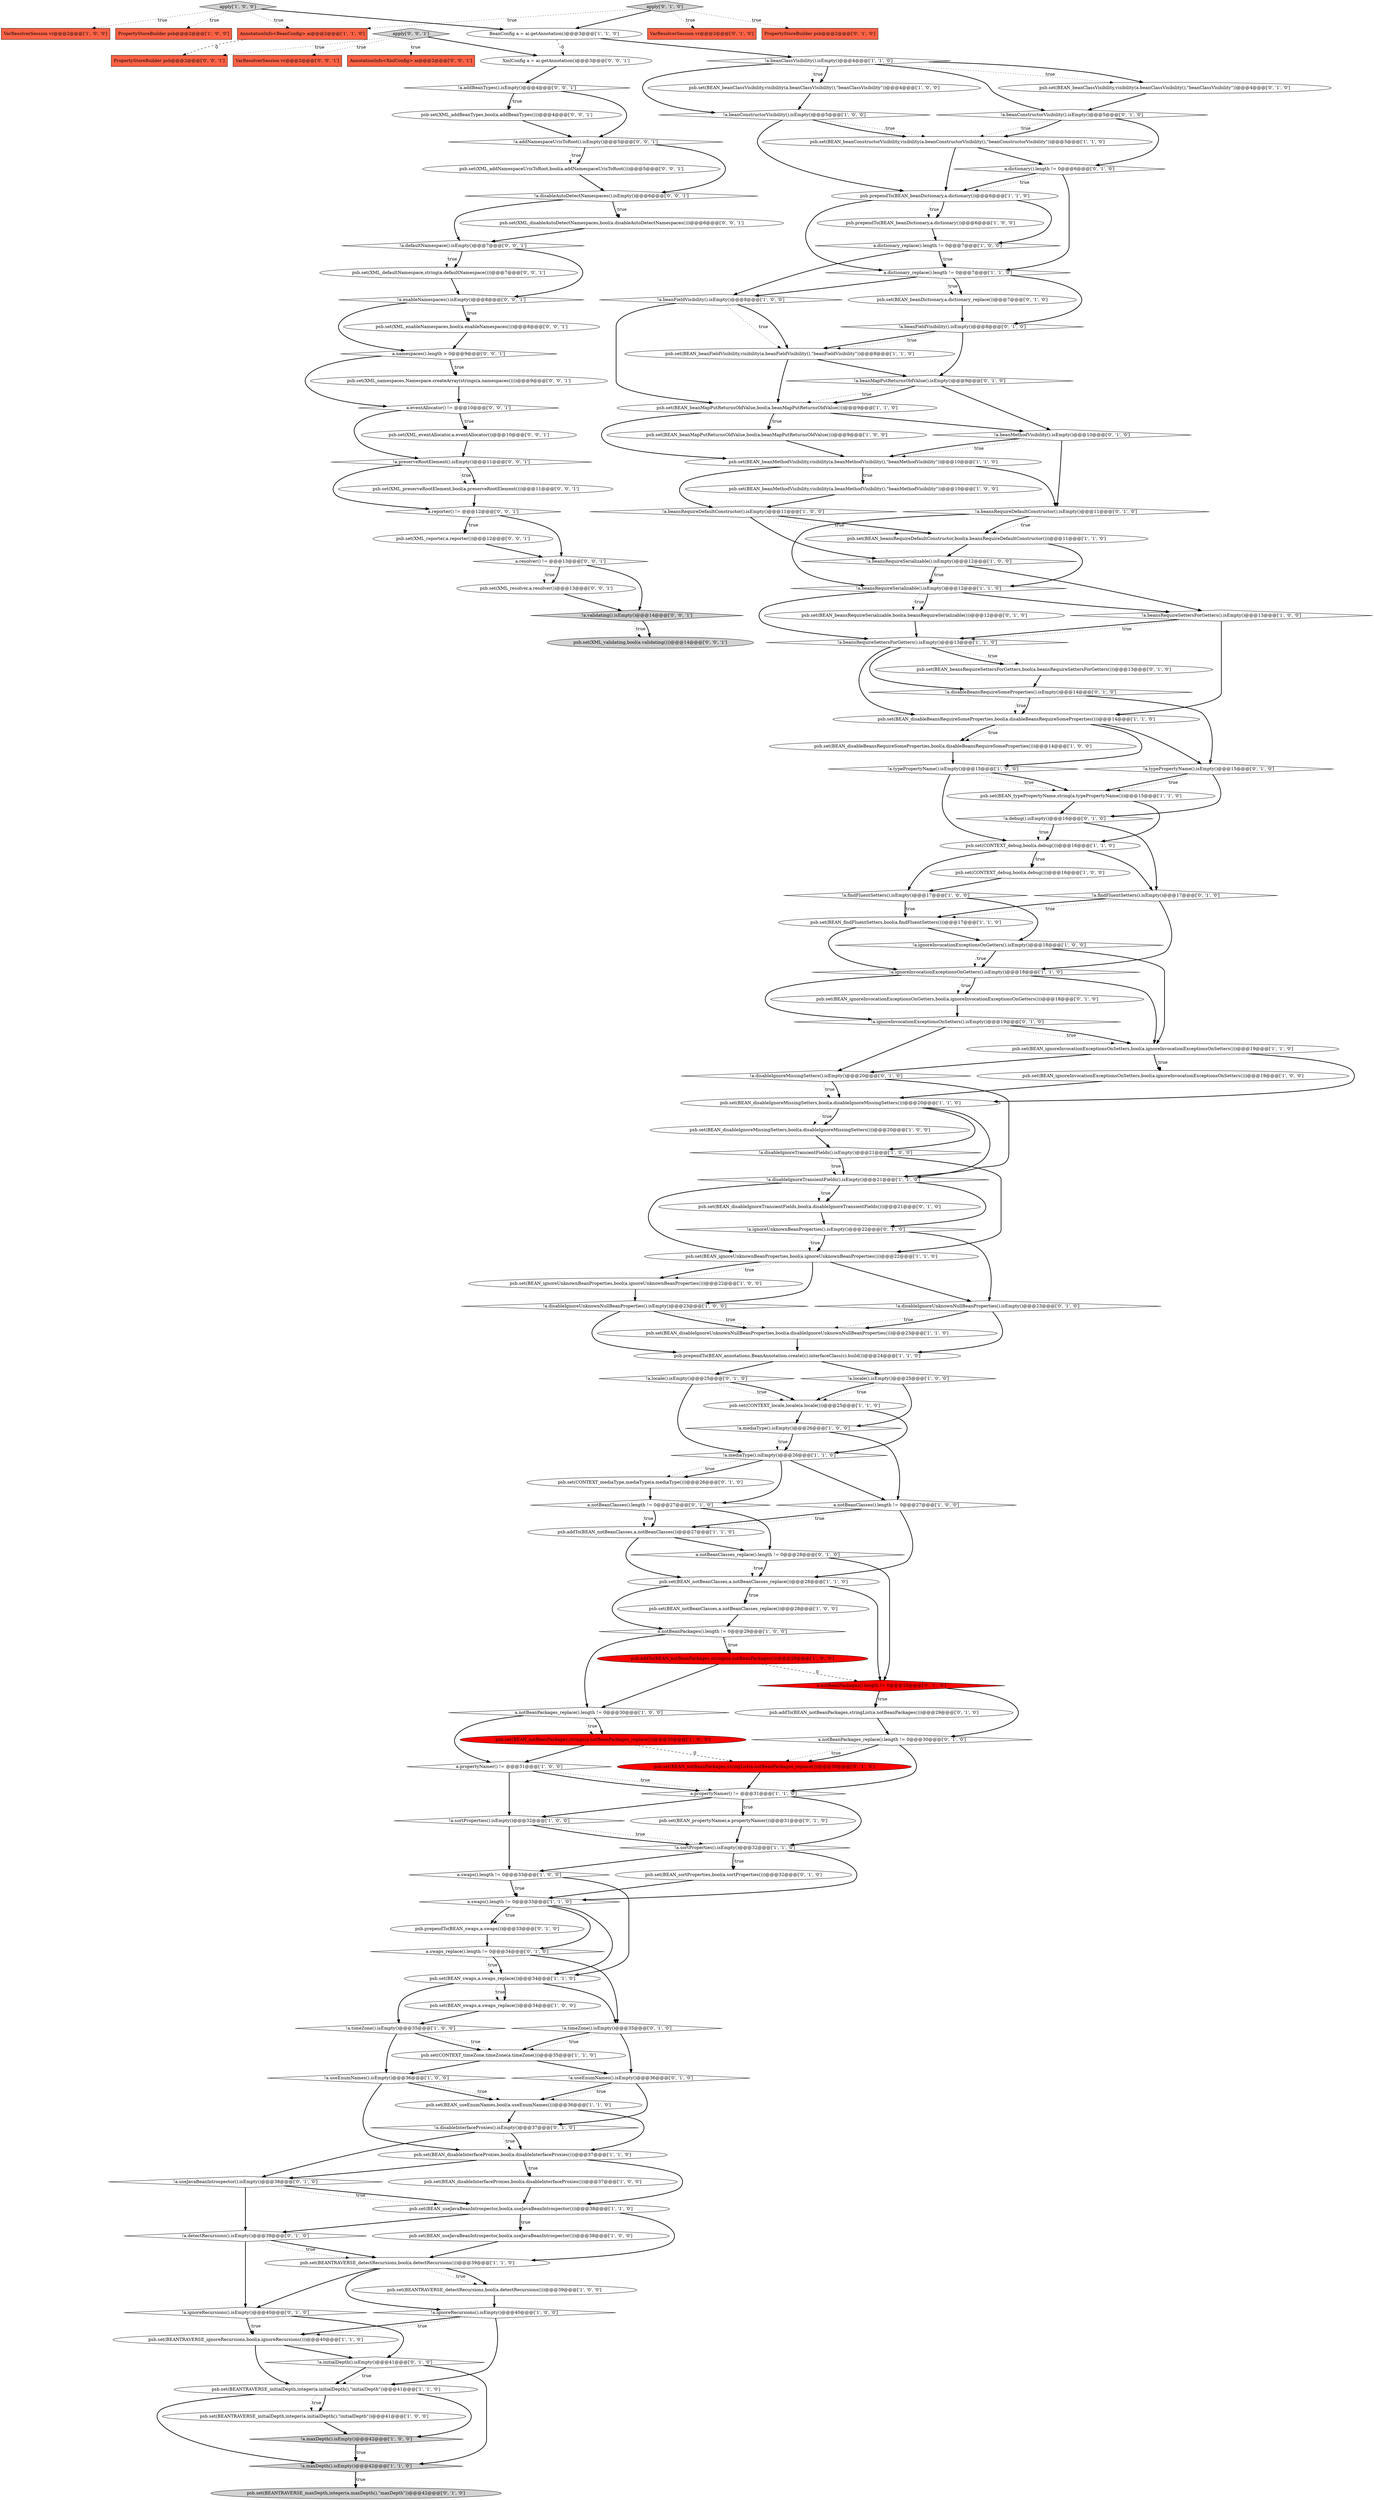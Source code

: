 digraph {
3 [style = filled, label = "!a.beanFieldVisibility().isEmpty()@@@8@@@['1', '0', '0']", fillcolor = white, shape = diamond image = "AAA0AAABBB1BBB"];
10 [style = filled, label = "!a.mediaType().isEmpty()@@@26@@@['1', '0', '0']", fillcolor = white, shape = diamond image = "AAA0AAABBB1BBB"];
115 [style = filled, label = "a.notBeanPackages().length != 0@@@29@@@['0', '1', '0']", fillcolor = red, shape = diamond image = "AAA1AAABBB2BBB"];
20 [style = filled, label = "psb.set(CONTEXT_debug,bool(a.debug()))@@@16@@@['1', '0', '0']", fillcolor = white, shape = ellipse image = "AAA0AAABBB1BBB"];
21 [style = filled, label = "psb.addTo(BEAN_notBeanClasses,a.notBeanClasses())@@@27@@@['1', '1', '0']", fillcolor = white, shape = ellipse image = "AAA0AAABBB1BBB"];
69 [style = filled, label = "psb.set(BEAN_disableIgnoreUnknownNullBeanProperties,bool(a.disableIgnoreUnknownNullBeanProperties()))@@@23@@@['1', '1', '0']", fillcolor = white, shape = ellipse image = "AAA0AAABBB1BBB"];
2 [style = filled, label = "a.dictionary_replace().length != 0@@@7@@@['1', '0', '0']", fillcolor = white, shape = diamond image = "AAA0AAABBB1BBB"];
149 [style = filled, label = "psb.set(XML_eventAllocator,a.eventAllocator())@@@10@@@['0', '0', '1']", fillcolor = white, shape = ellipse image = "AAA0AAABBB3BBB"];
125 [style = filled, label = "a.resolver() != @@@13@@@['0', '0', '1']", fillcolor = white, shape = diamond image = "AAA0AAABBB3BBB"];
51 [style = filled, label = "psb.set(BEAN_useJavaBeanIntrospector,bool(a.useJavaBeanIntrospector()))@@@38@@@['1', '1', '0']", fillcolor = white, shape = ellipse image = "AAA0AAABBB1BBB"];
127 [style = filled, label = "a.eventAllocator() != @@@10@@@['0', '0', '1']", fillcolor = white, shape = diamond image = "AAA0AAABBB3BBB"];
81 [style = filled, label = "!a.beansRequireSerializable().isEmpty()@@@12@@@['1', '1', '0']", fillcolor = white, shape = diamond image = "AAA0AAABBB1BBB"];
112 [style = filled, label = "psb.set(BEAN_beansRequireSerializable,bool(a.beansRequireSerializable()))@@@12@@@['0', '1', '0']", fillcolor = white, shape = ellipse image = "AAA0AAABBB2BBB"];
86 [style = filled, label = "psb.set(BEAN_propertyNamer,a.propertyNamer())@@@31@@@['0', '1', '0']", fillcolor = white, shape = ellipse image = "AAA0AAABBB2BBB"];
110 [style = filled, label = "!a.typePropertyName().isEmpty()@@@15@@@['0', '1', '0']", fillcolor = white, shape = diamond image = "AAA0AAABBB2BBB"];
130 [style = filled, label = "!a.validating().isEmpty()@@@14@@@['0', '0', '1']", fillcolor = lightgray, shape = diamond image = "AAA0AAABBB3BBB"];
113 [style = filled, label = "psb.set(BEAN_ignoreInvocationExceptionsOnGetters,bool(a.ignoreInvocationExceptionsOnGetters()))@@@18@@@['0', '1', '0']", fillcolor = white, shape = ellipse image = "AAA0AAABBB2BBB"];
139 [style = filled, label = "psb.set(XML_validating,bool(a.validating()))@@@14@@@['0', '0', '1']", fillcolor = lightgray, shape = ellipse image = "AAA0AAABBB3BBB"];
85 [style = filled, label = "!a.findFluentSetters().isEmpty()@@@17@@@['0', '1', '0']", fillcolor = white, shape = diamond image = "AAA0AAABBB2BBB"];
30 [style = filled, label = "!a.ignoreInvocationExceptionsOnGetters().isEmpty()@@@18@@@['1', '0', '0']", fillcolor = white, shape = diamond image = "AAA0AAABBB1BBB"];
9 [style = filled, label = "!a.disableIgnoreUnknownNullBeanProperties().isEmpty()@@@23@@@['1', '0', '0']", fillcolor = white, shape = diamond image = "AAA0AAABBB1BBB"];
36 [style = filled, label = "a.propertyNamer() != @@@31@@@['1', '0', '0']", fillcolor = white, shape = diamond image = "AAA0AAABBB1BBB"];
103 [style = filled, label = "!a.ignoreInvocationExceptionsOnSetters().isEmpty()@@@19@@@['0', '1', '0']", fillcolor = white, shape = diamond image = "AAA0AAABBB2BBB"];
83 [style = filled, label = "a.dictionary().length != 0@@@6@@@['0', '1', '0']", fillcolor = white, shape = diamond image = "AAA0AAABBB2BBB"];
67 [style = filled, label = "!a.useEnumNames().isEmpty()@@@36@@@['1', '0', '0']", fillcolor = white, shape = diamond image = "AAA0AAABBB1BBB"];
63 [style = filled, label = "psb.set(CONTEXT_timeZone,timeZone(a.timeZone()))@@@35@@@['1', '1', '0']", fillcolor = white, shape = ellipse image = "AAA0AAABBB1BBB"];
40 [style = filled, label = "psb.set(BEANTRAVERSE_ignoreRecursions,bool(a.ignoreRecursions()))@@@40@@@['1', '1', '0']", fillcolor = white, shape = ellipse image = "AAA0AAABBB1BBB"];
28 [style = filled, label = "psb.set(BEANTRAVERSE_initialDepth,integer(a.initialDepth(),\"initialDepth\"))@@@41@@@['1', '0', '0']", fillcolor = white, shape = ellipse image = "AAA0AAABBB1BBB"];
84 [style = filled, label = "VarResolverSession vr@@@2@@@['0', '1', '0']", fillcolor = tomato, shape = box image = "AAA0AAABBB2BBB"];
1 [style = filled, label = "psb.prependTo(BEAN_beanDictionary,a.dictionary())@@@6@@@['1', '0', '0']", fillcolor = white, shape = ellipse image = "AAA0AAABBB1BBB"];
145 [style = filled, label = "!a.defaultNamespace().isEmpty()@@@7@@@['0', '0', '1']", fillcolor = white, shape = diamond image = "AAA0AAABBB3BBB"];
111 [style = filled, label = "!a.timeZone().isEmpty()@@@35@@@['0', '1', '0']", fillcolor = white, shape = diamond image = "AAA0AAABBB2BBB"];
38 [style = filled, label = "psb.set(BEAN_disableInterfaceProxies,bool(a.disableInterfaceProxies()))@@@37@@@['1', '0', '0']", fillcolor = white, shape = ellipse image = "AAA0AAABBB1BBB"];
128 [style = filled, label = "psb.set(XML_disableAutoDetectNamespaces,bool(a.disableAutoDetectNamespaces()))@@@6@@@['0', '0', '1']", fillcolor = white, shape = ellipse image = "AAA0AAABBB3BBB"];
13 [style = filled, label = "psb.set(BEANTRAVERSE_detectRecursions,bool(a.detectRecursions()))@@@39@@@['1', '0', '0']", fillcolor = white, shape = ellipse image = "AAA0AAABBB1BBB"];
147 [style = filled, label = "psb.set(XML_namespaces,Namespace.createArray(strings(a.namespaces())))@@@9@@@['0', '0', '1']", fillcolor = white, shape = ellipse image = "AAA0AAABBB3BBB"];
8 [style = filled, label = "psb.prependTo(BEAN_beanDictionary,a.dictionary())@@@6@@@['1', '1', '0']", fillcolor = white, shape = ellipse image = "AAA0AAABBB1BBB"];
27 [style = filled, label = "psb.set(BEAN_findFluentSetters,bool(a.findFluentSetters()))@@@17@@@['1', '1', '0']", fillcolor = white, shape = ellipse image = "AAA0AAABBB1BBB"];
5 [style = filled, label = "apply['1', '0', '0']", fillcolor = lightgray, shape = diamond image = "AAA0AAABBB1BBB"];
64 [style = filled, label = "psb.set(BEAN_beanFieldVisibility,visibility(a.beanFieldVisibility(),\"beanFieldVisibility\"))@@@8@@@['1', '1', '0']", fillcolor = white, shape = ellipse image = "AAA0AAABBB1BBB"];
70 [style = filled, label = "psb.set(BEAN_useEnumNames,bool(a.useEnumNames()))@@@36@@@['1', '1', '0']", fillcolor = white, shape = ellipse image = "AAA0AAABBB1BBB"];
144 [style = filled, label = "psb.set(XML_enableNamespaces,bool(a.enableNamespaces()))@@@8@@@['0', '0', '1']", fillcolor = white, shape = ellipse image = "AAA0AAABBB3BBB"];
79 [style = filled, label = "psb.set(BEAN_typePropertyName,string(a.typePropertyName()))@@@15@@@['1', '1', '0']", fillcolor = white, shape = ellipse image = "AAA0AAABBB1BBB"];
57 [style = filled, label = "a.propertyNamer() != @@@31@@@['1', '1', '0']", fillcolor = white, shape = diamond image = "AAA0AAABBB1BBB"];
134 [style = filled, label = "psb.set(XML_reporter,a.reporter())@@@12@@@['0', '0', '1']", fillcolor = white, shape = ellipse image = "AAA0AAABBB3BBB"];
18 [style = filled, label = "!a.ignoreRecursions().isEmpty()@@@40@@@['1', '0', '0']", fillcolor = white, shape = diamond image = "AAA0AAABBB1BBB"];
35 [style = filled, label = "psb.set(CONTEXT_locale,locale(a.locale()))@@@25@@@['1', '1', '0']", fillcolor = white, shape = ellipse image = "AAA0AAABBB1BBB"];
93 [style = filled, label = "psb.set(BEAN_disableIgnoreTransientFields,bool(a.disableIgnoreTransientFields()))@@@21@@@['0', '1', '0']", fillcolor = white, shape = ellipse image = "AAA0AAABBB2BBB"];
148 [style = filled, label = "PropertyStoreBuilder psb@@@2@@@['0', '0', '1']", fillcolor = tomato, shape = box image = "AAA0AAABBB3BBB"];
151 [style = filled, label = "a.namespaces().length > 0@@@9@@@['0', '0', '1']", fillcolor = white, shape = diamond image = "AAA0AAABBB3BBB"];
12 [style = filled, label = "VarResolverSession vr@@@2@@@['1', '0', '0']", fillcolor = tomato, shape = box image = "AAA0AAABBB1BBB"];
29 [style = filled, label = "psb.set(BEAN_ignoreUnknownBeanProperties,bool(a.ignoreUnknownBeanProperties()))@@@22@@@['1', '0', '0']", fillcolor = white, shape = ellipse image = "AAA0AAABBB1BBB"];
52 [style = filled, label = "!a.disableIgnoreTransientFields().isEmpty()@@@21@@@['1', '0', '0']", fillcolor = white, shape = diamond image = "AAA0AAABBB1BBB"];
54 [style = filled, label = "!a.beansRequireSettersForGetters().isEmpty()@@@13@@@['1', '1', '0']", fillcolor = white, shape = diamond image = "AAA0AAABBB1BBB"];
17 [style = filled, label = "psb.set(BEAN_disableBeansRequireSomeProperties,bool(a.disableBeansRequireSomeProperties()))@@@14@@@['1', '1', '0']", fillcolor = white, shape = ellipse image = "AAA0AAABBB1BBB"];
97 [style = filled, label = "!a.beanFieldVisibility().isEmpty()@@@8@@@['0', '1', '0']", fillcolor = white, shape = diamond image = "AAA0AAABBB2BBB"];
33 [style = filled, label = "psb.set(BEAN_useJavaBeanIntrospector,bool(a.useJavaBeanIntrospector()))@@@38@@@['1', '0', '0']", fillcolor = white, shape = ellipse image = "AAA0AAABBB1BBB"];
50 [style = filled, label = "psb.set(BEAN_disableInterfaceProxies,bool(a.disableInterfaceProxies()))@@@37@@@['1', '1', '0']", fillcolor = white, shape = ellipse image = "AAA0AAABBB1BBB"];
24 [style = filled, label = "!a.findFluentSetters().isEmpty()@@@17@@@['1', '0', '0']", fillcolor = white, shape = diamond image = "AAA0AAABBB1BBB"];
138 [style = filled, label = "apply['0', '0', '1']", fillcolor = lightgray, shape = diamond image = "AAA0AAABBB3BBB"];
71 [style = filled, label = "psb.set(BEAN_beanConstructorVisibility,visibility(a.beanConstructorVisibility(),\"beanConstructorVisibility\"))@@@5@@@['1', '1', '0']", fillcolor = white, shape = ellipse image = "AAA0AAABBB1BBB"];
150 [style = filled, label = "a.reporter() != @@@12@@@['0', '0', '1']", fillcolor = white, shape = diamond image = "AAA0AAABBB3BBB"];
73 [style = filled, label = "psb.set(BEAN_disableIgnoreMissingSetters,bool(a.disableIgnoreMissingSetters()))@@@20@@@['1', '1', '0']", fillcolor = white, shape = ellipse image = "AAA0AAABBB1BBB"];
26 [style = filled, label = "!a.locale().isEmpty()@@@25@@@['1', '0', '0']", fillcolor = white, shape = diamond image = "AAA0AAABBB1BBB"];
100 [style = filled, label = "a.notBeanClasses_replace().length != 0@@@28@@@['0', '1', '0']", fillcolor = white, shape = diamond image = "AAA0AAABBB2BBB"];
47 [style = filled, label = "a.swaps().length != 0@@@33@@@['1', '0', '0']", fillcolor = white, shape = diamond image = "AAA0AAABBB1BBB"];
74 [style = filled, label = "psb.set(BEANTRAVERSE_detectRecursions,bool(a.detectRecursions()))@@@39@@@['1', '1', '0']", fillcolor = white, shape = ellipse image = "AAA0AAABBB1BBB"];
78 [style = filled, label = "psb.set(BEAN_beanMethodVisibility,visibility(a.beanMethodVisibility(),\"beanMethodVisibility\"))@@@10@@@['1', '1', '0']", fillcolor = white, shape = ellipse image = "AAA0AAABBB1BBB"];
22 [style = filled, label = "a.notBeanPackages().length != 0@@@29@@@['1', '0', '0']", fillcolor = white, shape = diamond image = "AAA0AAABBB1BBB"];
108 [style = filled, label = "psb.prependTo(BEAN_swaps,a.swaps())@@@33@@@['0', '1', '0']", fillcolor = white, shape = ellipse image = "AAA0AAABBB2BBB"];
91 [style = filled, label = "!a.debug().isEmpty()@@@16@@@['0', '1', '0']", fillcolor = white, shape = diamond image = "AAA0AAABBB2BBB"];
48 [style = filled, label = "BeanConfig a = ai.getAnnotation()@@@3@@@['1', '1', '0']", fillcolor = white, shape = ellipse image = "AAA0AAABBB1BBB"];
140 [style = filled, label = "psb.set(XML_resolver,a.resolver())@@@13@@@['0', '0', '1']", fillcolor = white, shape = ellipse image = "AAA0AAABBB3BBB"];
0 [style = filled, label = "psb.set(BEAN_beanMapPutReturnsOldValue,bool(a.beanMapPutReturnsOldValue()))@@@9@@@['1', '0', '0']", fillcolor = white, shape = ellipse image = "AAA0AAABBB1BBB"];
141 [style = filled, label = "!a.addNamespaceUrisToRoot().isEmpty()@@@5@@@['0', '0', '1']", fillcolor = white, shape = diamond image = "AAA0AAABBB3BBB"];
25 [style = filled, label = "psb.prependTo(BEAN_annotations,BeanAnnotation.create(c).interfaceClass(c).build())@@@24@@@['1', '1', '0']", fillcolor = white, shape = ellipse image = "AAA0AAABBB1BBB"];
104 [style = filled, label = "apply['0', '1', '0']", fillcolor = lightgray, shape = diamond image = "AAA0AAABBB2BBB"];
45 [style = filled, label = "psb.set(BEAN_ignoreInvocationExceptionsOnSetters,bool(a.ignoreInvocationExceptionsOnSetters()))@@@19@@@['1', '1', '0']", fillcolor = white, shape = ellipse image = "AAA0AAABBB1BBB"];
66 [style = filled, label = "!a.maxDepth().isEmpty()@@@42@@@['1', '0', '0']", fillcolor = lightgray, shape = diamond image = "AAA0AAABBB1BBB"];
61 [style = filled, label = "psb.set(BEAN_beanClassVisibility,visibility(a.beanClassVisibility(),\"beanClassVisibility\"))@@@4@@@['1', '0', '0']", fillcolor = white, shape = ellipse image = "AAA0AAABBB1BBB"];
109 [style = filled, label = "psb.set(BEAN_beanDictionary,a.dictionary_replace())@@@7@@@['0', '1', '0']", fillcolor = white, shape = ellipse image = "AAA0AAABBB2BBB"];
122 [style = filled, label = "a.notBeanPackages_replace().length != 0@@@30@@@['0', '1', '0']", fillcolor = white, shape = diamond image = "AAA0AAABBB2BBB"];
92 [style = filled, label = "!a.beanMethodVisibility().isEmpty()@@@10@@@['0', '1', '0']", fillcolor = white, shape = diamond image = "AAA0AAABBB2BBB"];
107 [style = filled, label = "psb.set(CONTEXT_mediaType,mediaType(a.mediaType()))@@@26@@@['0', '1', '0']", fillcolor = white, shape = ellipse image = "AAA0AAABBB2BBB"];
96 [style = filled, label = "!a.disableIgnoreUnknownNullBeanProperties().isEmpty()@@@23@@@['0', '1', '0']", fillcolor = white, shape = diamond image = "AAA0AAABBB2BBB"];
119 [style = filled, label = "!a.useEnumNames().isEmpty()@@@36@@@['0', '1', '0']", fillcolor = white, shape = diamond image = "AAA0AAABBB2BBB"];
32 [style = filled, label = "!a.sortProperties().isEmpty()@@@32@@@['1', '1', '0']", fillcolor = white, shape = diamond image = "AAA0AAABBB1BBB"];
132 [style = filled, label = "!a.addBeanTypes().isEmpty()@@@4@@@['0', '0', '1']", fillcolor = white, shape = diamond image = "AAA0AAABBB3BBB"];
6 [style = filled, label = "psb.set(BEAN_ignoreInvocationExceptionsOnSetters,bool(a.ignoreInvocationExceptionsOnSetters()))@@@19@@@['1', '0', '0']", fillcolor = white, shape = ellipse image = "AAA0AAABBB1BBB"];
62 [style = filled, label = "psb.set(BEAN_notBeanPackages,strings(a.notBeanPackages_replace()))@@@30@@@['1', '0', '0']", fillcolor = red, shape = ellipse image = "AAA1AAABBB1BBB"];
16 [style = filled, label = "psb.set(BEAN_notBeanClasses,a.notBeanClasses_replace())@@@28@@@['1', '0', '0']", fillcolor = white, shape = ellipse image = "AAA0AAABBB1BBB"];
65 [style = filled, label = "!a.disableIgnoreTransientFields().isEmpty()@@@21@@@['1', '1', '0']", fillcolor = white, shape = diamond image = "AAA0AAABBB1BBB"];
98 [style = filled, label = "!a.initialDepth().isEmpty()@@@41@@@['0', '1', '0']", fillcolor = white, shape = diamond image = "AAA0AAABBB2BBB"];
95 [style = filled, label = "!a.disableBeansRequireSomeProperties().isEmpty()@@@14@@@['0', '1', '0']", fillcolor = white, shape = diamond image = "AAA0AAABBB2BBB"];
58 [style = filled, label = "psb.set(BEAN_beanMapPutReturnsOldValue,bool(a.beanMapPutReturnsOldValue()))@@@9@@@['1', '1', '0']", fillcolor = white, shape = ellipse image = "AAA0AAABBB1BBB"];
88 [style = filled, label = "!a.ignoreRecursions().isEmpty()@@@40@@@['0', '1', '0']", fillcolor = white, shape = diamond image = "AAA0AAABBB2BBB"];
31 [style = filled, label = "!a.ignoreInvocationExceptionsOnGetters().isEmpty()@@@18@@@['1', '1', '0']", fillcolor = white, shape = diamond image = "AAA0AAABBB1BBB"];
53 [style = filled, label = "psb.set(BEANTRAVERSE_initialDepth,integer(a.initialDepth(),\"initialDepth\"))@@@41@@@['1', '1', '0']", fillcolor = white, shape = ellipse image = "AAA0AAABBB1BBB"];
121 [style = filled, label = "!a.locale().isEmpty()@@@25@@@['0', '1', '0']", fillcolor = white, shape = diamond image = "AAA0AAABBB2BBB"];
77 [style = filled, label = "!a.maxDepth().isEmpty()@@@42@@@['1', '1', '0']", fillcolor = lightgray, shape = diamond image = "AAA0AAABBB1BBB"];
41 [style = filled, label = "psb.set(BEAN_notBeanClasses,a.notBeanClasses_replace())@@@28@@@['1', '1', '0']", fillcolor = white, shape = ellipse image = "AAA0AAABBB1BBB"];
123 [style = filled, label = "psb.set(BEAN_beansRequireSettersForGetters,bool(a.beansRequireSettersForGetters()))@@@13@@@['0', '1', '0']", fillcolor = white, shape = ellipse image = "AAA0AAABBB2BBB"];
146 [style = filled, label = "!a.enableNamespaces().isEmpty()@@@8@@@['0', '0', '1']", fillcolor = white, shape = diamond image = "AAA0AAABBB3BBB"];
116 [style = filled, label = "!a.disableInterfaceProxies().isEmpty()@@@37@@@['0', '1', '0']", fillcolor = white, shape = diamond image = "AAA0AAABBB2BBB"];
129 [style = filled, label = "!a.preserveRootElement().isEmpty()@@@11@@@['0', '0', '1']", fillcolor = white, shape = diamond image = "AAA0AAABBB3BBB"];
19 [style = filled, label = "PropertyStoreBuilder psb@@@2@@@['1', '0', '0']", fillcolor = tomato, shape = box image = "AAA0AAABBB1BBB"];
94 [style = filled, label = "a.notBeanClasses().length != 0@@@27@@@['0', '1', '0']", fillcolor = white, shape = diamond image = "AAA0AAABBB2BBB"];
49 [style = filled, label = "!a.timeZone().isEmpty()@@@35@@@['1', '0', '0']", fillcolor = white, shape = diamond image = "AAA0AAABBB1BBB"];
46 [style = filled, label = "psb.set(BEAN_swaps,a.swaps_replace())@@@34@@@['1', '0', '0']", fillcolor = white, shape = ellipse image = "AAA0AAABBB1BBB"];
15 [style = filled, label = "!a.sortProperties().isEmpty()@@@32@@@['1', '0', '0']", fillcolor = white, shape = diamond image = "AAA0AAABBB1BBB"];
106 [style = filled, label = "!a.beansRequireDefaultConstructor().isEmpty()@@@11@@@['0', '1', '0']", fillcolor = white, shape = diamond image = "AAA0AAABBB2BBB"];
142 [style = filled, label = "psb.set(XML_defaultNamespace,string(a.defaultNamespace()))@@@7@@@['0', '0', '1']", fillcolor = white, shape = ellipse image = "AAA0AAABBB3BBB"];
72 [style = filled, label = "psb.set(BEAN_beansRequireDefaultConstructor,bool(a.beansRequireDefaultConstructor()))@@@11@@@['1', '1', '0']", fillcolor = white, shape = ellipse image = "AAA0AAABBB1BBB"];
90 [style = filled, label = "!a.beanMapPutReturnsOldValue().isEmpty()@@@9@@@['0', '1', '0']", fillcolor = white, shape = diamond image = "AAA0AAABBB2BBB"];
133 [style = filled, label = "psb.set(XML_addBeanTypes,bool(a.addBeanTypes()))@@@4@@@['0', '0', '1']", fillcolor = white, shape = ellipse image = "AAA0AAABBB3BBB"];
4 [style = filled, label = "!a.beansRequireDefaultConstructor().isEmpty()@@@11@@@['1', '0', '0']", fillcolor = white, shape = diamond image = "AAA0AAABBB1BBB"];
136 [style = filled, label = "psb.set(XML_addNamespaceUrisToRoot,bool(a.addNamespaceUrisToRoot()))@@@5@@@['0', '0', '1']", fillcolor = white, shape = ellipse image = "AAA0AAABBB3BBB"];
75 [style = filled, label = "a.swaps().length != 0@@@33@@@['1', '1', '0']", fillcolor = white, shape = diamond image = "AAA0AAABBB1BBB"];
42 [style = filled, label = "!a.beansRequireSerializable().isEmpty()@@@12@@@['1', '0', '0']", fillcolor = white, shape = diamond image = "AAA0AAABBB1BBB"];
34 [style = filled, label = "psb.set(CONTEXT_debug,bool(a.debug()))@@@16@@@['1', '1', '0']", fillcolor = white, shape = ellipse image = "AAA0AAABBB1BBB"];
39 [style = filled, label = "!a.beansRequireSettersForGetters().isEmpty()@@@13@@@['1', '0', '0']", fillcolor = white, shape = diamond image = "AAA0AAABBB1BBB"];
80 [style = filled, label = "!a.beanClassVisibility().isEmpty()@@@4@@@['1', '1', '0']", fillcolor = white, shape = diamond image = "AAA0AAABBB1BBB"];
105 [style = filled, label = "!a.beanConstructorVisibility().isEmpty()@@@5@@@['0', '1', '0']", fillcolor = white, shape = diamond image = "AAA0AAABBB2BBB"];
68 [style = filled, label = "psb.set(BEAN_disableIgnoreMissingSetters,bool(a.disableIgnoreMissingSetters()))@@@20@@@['1', '0', '0']", fillcolor = white, shape = ellipse image = "AAA0AAABBB1BBB"];
143 [style = filled, label = "psb.set(XML_preserveRootElement,bool(a.preserveRootElement()))@@@11@@@['0', '0', '1']", fillcolor = white, shape = ellipse image = "AAA0AAABBB3BBB"];
23 [style = filled, label = "a.dictionary_replace().length != 0@@@7@@@['1', '1', '0']", fillcolor = white, shape = diamond image = "AAA0AAABBB1BBB"];
135 [style = filled, label = "VarResolverSession vr@@@2@@@['0', '0', '1']", fillcolor = tomato, shape = box image = "AAA0AAABBB3BBB"];
101 [style = filled, label = "!a.useJavaBeanIntrospector().isEmpty()@@@38@@@['0', '1', '0']", fillcolor = white, shape = diamond image = "AAA0AAABBB2BBB"];
87 [style = filled, label = "!a.ignoreUnknownBeanProperties().isEmpty()@@@22@@@['0', '1', '0']", fillcolor = white, shape = diamond image = "AAA0AAABBB2BBB"];
114 [style = filled, label = "psb.addTo(BEAN_notBeanPackages,stringList(a.notBeanPackages()))@@@29@@@['0', '1', '0']", fillcolor = white, shape = ellipse image = "AAA0AAABBB2BBB"];
124 [style = filled, label = "psb.set(BEAN_notBeanPackages,stringList(a.notBeanPackages_replace()))@@@30@@@['0', '1', '0']", fillcolor = red, shape = ellipse image = "AAA1AAABBB2BBB"];
59 [style = filled, label = "AnnotationInfo<BeanConfig> ai@@@2@@@['1', '1', '0']", fillcolor = tomato, shape = box image = "AAA0AAABBB1BBB"];
126 [style = filled, label = "AnnotationInfo<XmlConfig> ai@@@2@@@['0', '0', '1']", fillcolor = tomato, shape = box image = "AAA0AAABBB3BBB"];
14 [style = filled, label = "psb.set(BEAN_disableBeansRequireSomeProperties,bool(a.disableBeansRequireSomeProperties()))@@@14@@@['1', '0', '0']", fillcolor = white, shape = ellipse image = "AAA0AAABBB1BBB"];
76 [style = filled, label = "!a.mediaType().isEmpty()@@@26@@@['1', '1', '0']", fillcolor = white, shape = diamond image = "AAA0AAABBB1BBB"];
118 [style = filled, label = "psb.set(BEANTRAVERSE_maxDepth,integer(a.maxDepth(),\"maxDepth\"))@@@42@@@['0', '1', '0']", fillcolor = lightgray, shape = ellipse image = "AAA0AAABBB2BBB"];
55 [style = filled, label = "psb.set(BEAN_beanMethodVisibility,visibility(a.beanMethodVisibility(),\"beanMethodVisibility\"))@@@10@@@['1', '0', '0']", fillcolor = white, shape = ellipse image = "AAA0AAABBB1BBB"];
43 [style = filled, label = "!a.beanConstructorVisibility().isEmpty()@@@5@@@['1', '0', '0']", fillcolor = white, shape = diamond image = "AAA0AAABBB1BBB"];
117 [style = filled, label = "psb.set(BEAN_sortProperties,bool(a.sortProperties()))@@@32@@@['0', '1', '0']", fillcolor = white, shape = ellipse image = "AAA0AAABBB2BBB"];
11 [style = filled, label = "a.notBeanClasses().length != 0@@@27@@@['1', '0', '0']", fillcolor = white, shape = diamond image = "AAA0AAABBB1BBB"];
44 [style = filled, label = "psb.set(BEAN_ignoreUnknownBeanProperties,bool(a.ignoreUnknownBeanProperties()))@@@22@@@['1', '1', '0']", fillcolor = white, shape = ellipse image = "AAA0AAABBB1BBB"];
82 [style = filled, label = "a.swaps_replace().length != 0@@@34@@@['0', '1', '0']", fillcolor = white, shape = diamond image = "AAA0AAABBB2BBB"];
120 [style = filled, label = "PropertyStoreBuilder psb@@@2@@@['0', '1', '0']", fillcolor = tomato, shape = box image = "AAA0AAABBB2BBB"];
37 [style = filled, label = "psb.addTo(BEAN_notBeanPackages,strings(a.notBeanPackages()))@@@29@@@['1', '0', '0']", fillcolor = red, shape = ellipse image = "AAA1AAABBB1BBB"];
89 [style = filled, label = "!a.disableIgnoreMissingSetters().isEmpty()@@@20@@@['0', '1', '0']", fillcolor = white, shape = diamond image = "AAA0AAABBB2BBB"];
7 [style = filled, label = "!a.typePropertyName().isEmpty()@@@15@@@['1', '0', '0']", fillcolor = white, shape = diamond image = "AAA0AAABBB1BBB"];
102 [style = filled, label = "psb.set(BEAN_beanClassVisibility,visibility(a.beanClassVisibility(),\"beanClassVisibility\"))@@@4@@@['0', '1', '0']", fillcolor = white, shape = ellipse image = "AAA0AAABBB2BBB"];
99 [style = filled, label = "!a.detectRecursions().isEmpty()@@@39@@@['0', '1', '0']", fillcolor = white, shape = diamond image = "AAA0AAABBB2BBB"];
137 [style = filled, label = "!a.disableAutoDetectNamespaces().isEmpty()@@@6@@@['0', '0', '1']", fillcolor = white, shape = diamond image = "AAA0AAABBB3BBB"];
131 [style = filled, label = "XmlConfig a = ai.getAnnotation()@@@3@@@['0', '0', '1']", fillcolor = white, shape = ellipse image = "AAA0AAABBB3BBB"];
56 [style = filled, label = "a.notBeanPackages_replace().length != 0@@@30@@@['1', '0', '0']", fillcolor = white, shape = diamond image = "AAA0AAABBB1BBB"];
60 [style = filled, label = "psb.set(BEAN_swaps,a.swaps_replace())@@@34@@@['1', '1', '0']", fillcolor = white, shape = ellipse image = "AAA0AAABBB1BBB"];
3->64 [style = dotted, label="true"];
37->115 [style = dashed, label="0"];
87->44 [style = bold, label=""];
114->122 [style = bold, label=""];
119->70 [style = bold, label=""];
17->14 [style = dotted, label="true"];
121->35 [style = dotted, label="true"];
151->147 [style = dotted, label="true"];
81->112 [style = dotted, label="true"];
78->4 [style = bold, label=""];
45->6 [style = bold, label=""];
88->40 [style = bold, label=""];
42->81 [style = dotted, label="true"];
130->139 [style = bold, label=""];
54->95 [style = bold, label=""];
141->136 [style = dotted, label="true"];
24->27 [style = bold, label=""];
89->73 [style = bold, label=""];
0->78 [style = bold, label=""];
27->30 [style = bold, label=""];
124->57 [style = bold, label=""];
96->69 [style = dotted, label="true"];
23->3 [style = bold, label=""];
85->27 [style = dotted, label="true"];
25->121 [style = bold, label=""];
96->25 [style = bold, label=""];
110->91 [style = bold, label=""];
3->64 [style = bold, label=""];
45->73 [style = bold, label=""];
15->47 [style = bold, label=""];
75->82 [style = bold, label=""];
151->127 [style = bold, label=""];
128->145 [style = bold, label=""];
13->18 [style = bold, label=""];
62->36 [style = bold, label=""];
70->50 [style = bold, label=""];
63->119 [style = bold, label=""];
56->36 [style = bold, label=""];
121->35 [style = bold, label=""];
99->88 [style = bold, label=""];
60->46 [style = dotted, label="true"];
97->64 [style = bold, label=""];
54->123 [style = dotted, label="true"];
11->21 [style = bold, label=""];
42->39 [style = bold, label=""];
42->81 [style = bold, label=""];
111->119 [style = bold, label=""];
81->112 [style = bold, label=""];
100->115 [style = bold, label=""];
94->21 [style = bold, label=""];
15->32 [style = dotted, label="true"];
11->41 [style = bold, label=""];
35->76 [style = bold, label=""];
8->2 [style = bold, label=""];
17->110 [style = bold, label=""];
41->115 [style = bold, label=""];
107->94 [style = bold, label=""];
26->35 [style = dotted, label="true"];
146->144 [style = dotted, label="true"];
73->68 [style = dotted, label="true"];
129->143 [style = dotted, label="true"];
66->77 [style = bold, label=""];
22->56 [style = bold, label=""];
91->85 [style = bold, label=""];
43->71 [style = dotted, label="true"];
87->96 [style = bold, label=""];
137->145 [style = bold, label=""];
138->131 [style = bold, label=""];
80->61 [style = bold, label=""];
32->117 [style = dotted, label="true"];
18->53 [style = bold, label=""];
60->46 [style = bold, label=""];
146->144 [style = bold, label=""];
93->87 [style = bold, label=""];
36->57 [style = dotted, label="true"];
55->4 [style = bold, label=""];
112->54 [style = bold, label=""];
103->45 [style = dotted, label="true"];
53->66 [style = bold, label=""];
9->25 [style = bold, label=""];
87->44 [style = dotted, label="true"];
5->48 [style = bold, label=""];
150->134 [style = dotted, label="true"];
11->21 [style = dotted, label="true"];
15->32 [style = bold, label=""];
31->45 [style = bold, label=""];
89->73 [style = dotted, label="true"];
51->74 [style = bold, label=""];
106->72 [style = bold, label=""];
62->124 [style = dashed, label="0"];
2->23 [style = dotted, label="true"];
105->71 [style = dotted, label="true"];
132->141 [style = bold, label=""];
151->147 [style = bold, label=""];
8->1 [style = bold, label=""];
57->86 [style = bold, label=""];
65->87 [style = bold, label=""];
119->70 [style = dotted, label="true"];
49->67 [style = bold, label=""];
35->10 [style = bold, label=""];
47->60 [style = bold, label=""];
75->60 [style = bold, label=""];
40->98 [style = bold, label=""];
10->11 [style = bold, label=""];
90->58 [style = dotted, label="true"];
59->148 [style = dashed, label="0"];
21->41 [style = bold, label=""];
125->140 [style = bold, label=""];
102->105 [style = bold, label=""];
99->74 [style = bold, label=""];
4->72 [style = bold, label=""];
57->86 [style = dotted, label="true"];
111->63 [style = dotted, label="true"];
5->59 [style = dotted, label="true"];
70->116 [style = bold, label=""];
80->102 [style = bold, label=""];
149->129 [style = bold, label=""];
146->151 [style = bold, label=""];
122->57 [style = bold, label=""];
121->76 [style = bold, label=""];
3->58 [style = bold, label=""];
134->125 [style = bold, label=""];
82->60 [style = dotted, label="true"];
71->83 [style = bold, label=""];
73->52 [style = bold, label=""];
90->92 [style = bold, label=""];
130->139 [style = dotted, label="true"];
31->113 [style = dotted, label="true"];
40->53 [style = bold, label=""];
51->33 [style = dotted, label="true"];
23->97 [style = bold, label=""];
142->146 [style = bold, label=""];
2->3 [style = bold, label=""];
18->40 [style = bold, label=""];
103->45 [style = bold, label=""];
92->106 [style = bold, label=""];
105->71 [style = bold, label=""];
132->133 [style = bold, label=""];
113->103 [style = bold, label=""];
60->49 [style = bold, label=""];
58->0 [style = dotted, label="true"];
138->148 [style = dotted, label="true"];
72->81 [style = bold, label=""];
30->31 [style = bold, label=""];
138->135 [style = dotted, label="true"];
100->41 [style = dotted, label="true"];
65->44 [style = bold, label=""];
1->2 [style = bold, label=""];
64->58 [style = bold, label=""];
97->90 [style = bold, label=""];
44->9 [style = bold, label=""];
85->27 [style = bold, label=""];
127->149 [style = bold, label=""];
138->126 [style = dotted, label="true"];
47->75 [style = bold, label=""];
125->140 [style = dotted, label="true"];
104->120 [style = dotted, label="true"];
36->15 [style = bold, label=""];
60->111 [style = bold, label=""];
110->79 [style = bold, label=""];
4->72 [style = dotted, label="true"];
17->7 [style = bold, label=""];
136->137 [style = bold, label=""];
108->82 [style = bold, label=""];
67->50 [style = bold, label=""];
65->93 [style = bold, label=""];
89->65 [style = bold, label=""];
77->118 [style = bold, label=""];
7->79 [style = dotted, label="true"];
115->114 [style = dotted, label="true"];
137->128 [style = dotted, label="true"];
86->32 [style = bold, label=""];
28->66 [style = bold, label=""];
45->89 [style = bold, label=""];
82->60 [style = bold, label=""];
34->20 [style = bold, label=""];
26->10 [style = bold, label=""];
5->19 [style = dotted, label="true"];
39->54 [style = bold, label=""];
141->136 [style = bold, label=""];
24->27 [style = dotted, label="true"];
78->55 [style = bold, label=""];
127->129 [style = bold, label=""];
24->30 [style = bold, label=""];
10->76 [style = bold, label=""];
17->14 [style = bold, label=""];
123->95 [style = bold, label=""];
43->8 [style = bold, label=""];
21->100 [style = bold, label=""];
115->114 [style = bold, label=""];
98->53 [style = bold, label=""];
88->40 [style = dotted, label="true"];
66->77 [style = dotted, label="true"];
105->83 [style = bold, label=""];
145->142 [style = bold, label=""];
74->13 [style = dotted, label="true"];
52->65 [style = bold, label=""];
56->62 [style = bold, label=""];
27->31 [style = bold, label=""];
57->32 [style = bold, label=""];
101->51 [style = bold, label=""];
48->80 [style = bold, label=""];
58->78 [style = bold, label=""];
85->31 [style = bold, label=""];
36->57 [style = bold, label=""];
91->34 [style = bold, label=""];
44->29 [style = dotted, label="true"];
78->55 [style = dotted, label="true"];
81->39 [style = bold, label=""];
44->29 [style = bold, label=""];
64->90 [style = bold, label=""];
41->16 [style = dotted, label="true"];
67->70 [style = bold, label=""];
51->99 [style = bold, label=""];
94->100 [style = bold, label=""];
32->75 [style = bold, label=""];
22->37 [style = dotted, label="true"];
127->149 [style = dotted, label="true"];
9->69 [style = dotted, label="true"];
90->58 [style = bold, label=""];
57->15 [style = bold, label=""];
49->63 [style = dotted, label="true"];
31->113 [style = bold, label=""];
23->109 [style = dotted, label="true"];
41->16 [style = bold, label=""];
150->125 [style = bold, label=""];
71->8 [style = bold, label=""];
53->28 [style = bold, label=""];
45->6 [style = dotted, label="true"];
30->31 [style = dotted, label="true"];
53->77 [style = bold, label=""];
95->17 [style = dotted, label="true"];
44->96 [style = bold, label=""];
67->70 [style = dotted, label="true"];
43->71 [style = bold, label=""];
137->128 [style = bold, label=""];
81->54 [style = bold, label=""];
72->42 [style = bold, label=""];
46->49 [style = bold, label=""];
147->127 [style = bold, label=""];
80->61 [style = dotted, label="true"];
79->34 [style = bold, label=""];
18->40 [style = dotted, label="true"];
101->99 [style = bold, label=""];
75->108 [style = dotted, label="true"];
75->108 [style = bold, label=""];
7->34 [style = bold, label=""];
129->143 [style = bold, label=""];
32->47 [style = bold, label=""];
144->151 [style = bold, label=""];
50->38 [style = dotted, label="true"];
100->41 [style = bold, label=""];
104->84 [style = dotted, label="true"];
116->50 [style = bold, label=""];
52->65 [style = dotted, label="true"];
69->25 [style = bold, label=""];
133->141 [style = bold, label=""];
20->24 [style = bold, label=""];
104->48 [style = bold, label=""];
96->69 [style = bold, label=""];
37->56 [style = bold, label=""];
99->74 [style = dotted, label="true"];
52->44 [style = bold, label=""];
61->43 [style = bold, label=""];
73->65 [style = bold, label=""];
150->134 [style = bold, label=""];
33->74 [style = bold, label=""];
58->0 [style = bold, label=""];
22->37 [style = bold, label=""];
38->51 [style = bold, label=""];
103->89 [style = bold, label=""];
106->81 [style = bold, label=""];
34->20 [style = dotted, label="true"];
5->12 [style = dotted, label="true"];
14->7 [style = bold, label=""];
143->150 [style = bold, label=""];
2->23 [style = bold, label=""];
65->93 [style = dotted, label="true"];
116->101 [style = bold, label=""];
76->11 [style = bold, label=""];
34->24 [style = bold, label=""];
9->69 [style = bold, label=""];
7->79 [style = bold, label=""];
140->130 [style = bold, label=""];
26->35 [style = bold, label=""];
41->22 [style = bold, label=""];
49->63 [style = bold, label=""];
145->142 [style = dotted, label="true"];
32->117 [style = bold, label=""];
122->124 [style = dotted, label="true"];
23->109 [style = bold, label=""];
95->17 [style = bold, label=""];
94->21 [style = dotted, label="true"];
119->116 [style = bold, label=""];
8->23 [style = bold, label=""];
56->62 [style = dotted, label="true"];
77->118 [style = dotted, label="true"];
54->17 [style = bold, label=""];
82->111 [style = bold, label=""];
145->146 [style = bold, label=""];
110->79 [style = dotted, label="true"];
88->98 [style = bold, label=""];
91->34 [style = dotted, label="true"];
122->124 [style = bold, label=""];
83->23 [style = bold, label=""];
48->131 [style = dashed, label="0"];
10->76 [style = dotted, label="true"];
25->26 [style = bold, label=""];
92->78 [style = bold, label=""];
104->59 [style = dotted, label="true"];
80->43 [style = bold, label=""];
78->106 [style = bold, label=""];
50->101 [style = bold, label=""];
117->75 [style = bold, label=""];
68->52 [style = bold, label=""];
116->50 [style = dotted, label="true"];
54->123 [style = bold, label=""];
53->28 [style = dotted, label="true"];
80->105 [style = bold, label=""];
125->130 [style = bold, label=""];
106->72 [style = dotted, label="true"];
80->102 [style = dotted, label="true"];
74->88 [style = bold, label=""];
101->51 [style = dotted, label="true"];
39->17 [style = bold, label=""];
76->107 [style = bold, label=""];
58->92 [style = bold, label=""];
129->150 [style = bold, label=""];
63->67 [style = bold, label=""];
97->64 [style = dotted, label="true"];
109->97 [style = bold, label=""];
83->8 [style = dotted, label="true"];
98->53 [style = dotted, label="true"];
141->137 [style = bold, label=""];
115->122 [style = bold, label=""];
39->54 [style = dotted, label="true"];
98->77 [style = bold, label=""];
6->73 [style = bold, label=""];
79->91 [style = bold, label=""];
34->85 [style = bold, label=""];
29->9 [style = bold, label=""];
4->42 [style = bold, label=""];
131->132 [style = bold, label=""];
92->78 [style = dotted, label="true"];
47->75 [style = dotted, label="true"];
16->22 [style = bold, label=""];
76->94 [style = bold, label=""];
76->107 [style = dotted, label="true"];
8->1 [style = dotted, label="true"];
74->18 [style = bold, label=""];
83->8 [style = bold, label=""];
50->38 [style = bold, label=""];
132->133 [style = dotted, label="true"];
50->51 [style = bold, label=""];
111->63 [style = bold, label=""];
73->68 [style = bold, label=""];
95->110 [style = bold, label=""];
31->103 [style = bold, label=""];
74->13 [style = bold, label=""];
30->45 [style = bold, label=""];
51->33 [style = bold, label=""];
}
